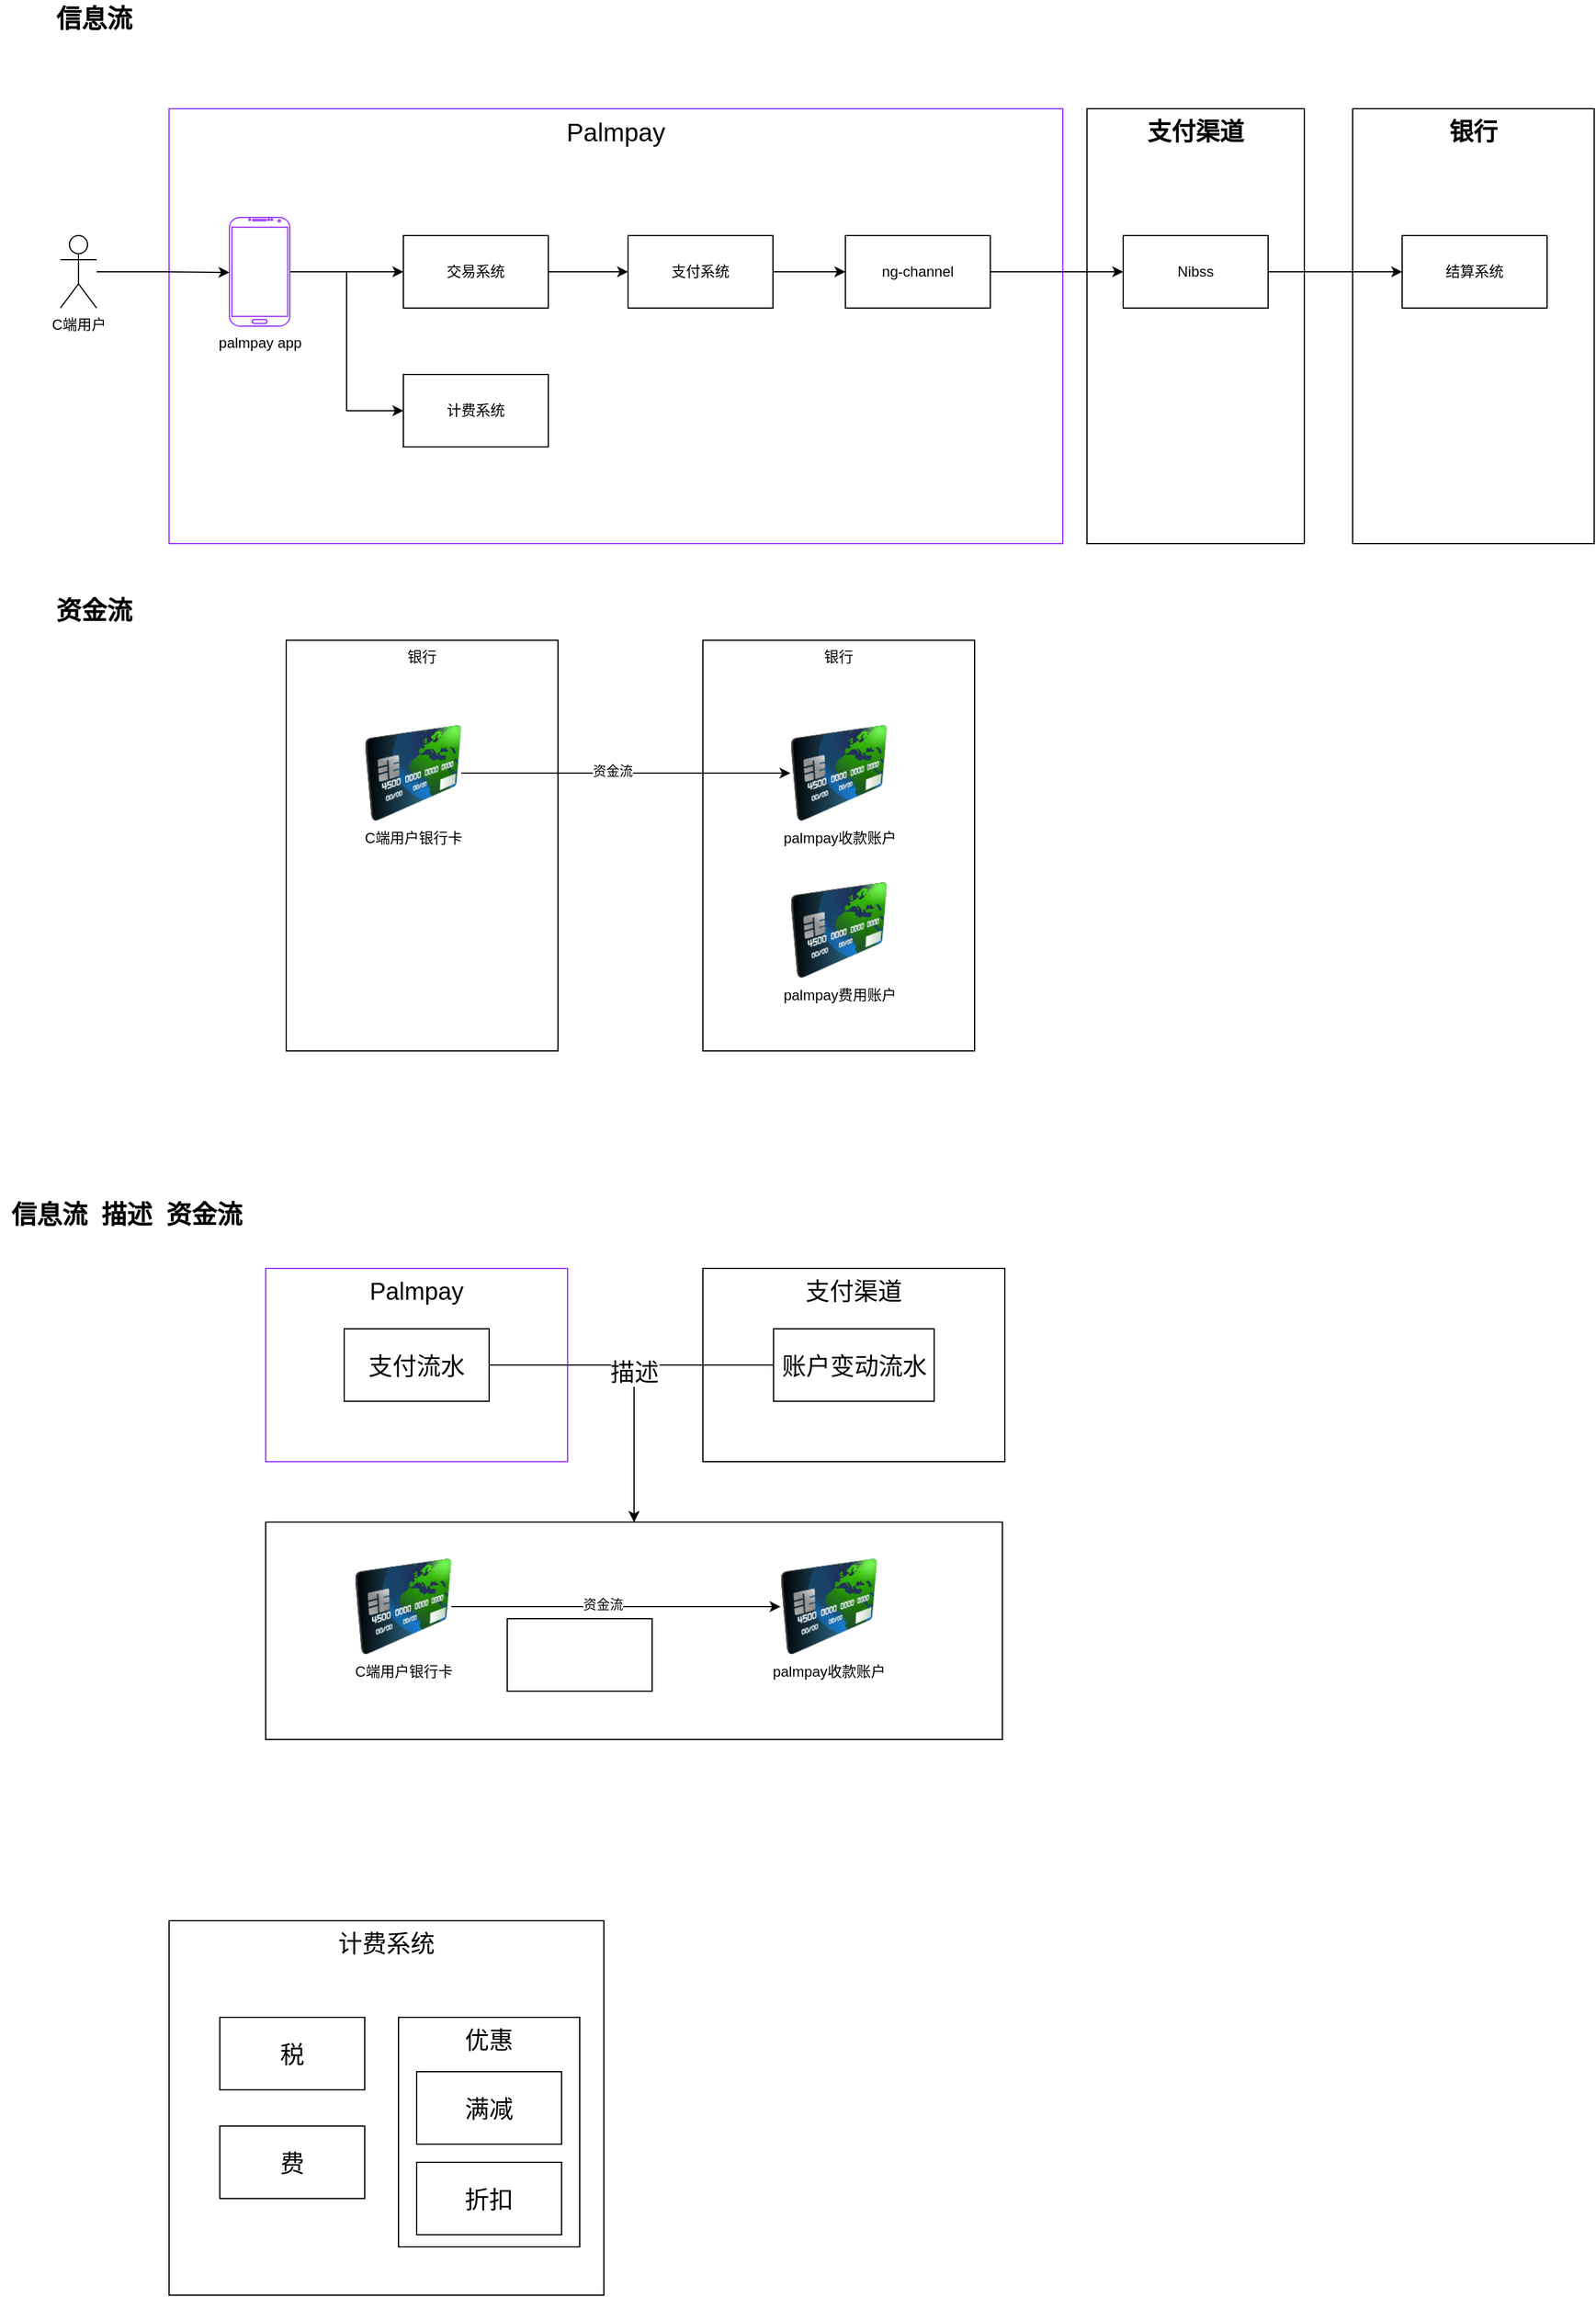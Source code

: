 <mxfile version="20.7.4" type="github">
  <diagram id="4bPIOxXS7Ri6mOKR6sBD" name="第 1 页">
    <mxGraphModel dx="1306" dy="2005" grid="1" gridSize="10" guides="1" tooltips="1" connect="1" arrows="1" fold="1" page="1" pageScale="1" pageWidth="827" pageHeight="1169" math="0" shadow="0">
      <root>
        <mxCell id="0" />
        <mxCell id="1" parent="0" />
        <mxCell id="NlrVx7OgdfCODWQ9weZM-37" value="" style="rounded=0;whiteSpace=wrap;html=1;strokeColor=#000000;fontSize=20;" vertex="1" parent="1">
          <mxGeometry x="240" y="1190" width="610" height="180" as="geometry" />
        </mxCell>
        <mxCell id="NlrVx7OgdfCODWQ9weZM-27" value="支付渠道" style="rounded=0;whiteSpace=wrap;html=1;strokeColor=#000000;fontSize=20;verticalAlign=top;" vertex="1" parent="1">
          <mxGeometry x="602" y="980" width="250" height="160" as="geometry" />
        </mxCell>
        <mxCell id="NlrVx7OgdfCODWQ9weZM-24" value="Palmpay" style="rounded=0;whiteSpace=wrap;html=1;strokeColor=#9933FF;fontSize=21;verticalAlign=top;" vertex="1" parent="1">
          <mxGeometry x="160" y="20" width="740" height="360" as="geometry" />
        </mxCell>
        <mxCell id="NlrVx7OgdfCODWQ9weZM-6" value="支付渠道" style="rounded=0;whiteSpace=wrap;html=1;strokeColor=#000000;verticalAlign=top;fontSize=20;fontStyle=1" vertex="1" parent="1">
          <mxGeometry x="920" y="20" width="180" height="360" as="geometry" />
        </mxCell>
        <mxCell id="NlrVx7OgdfCODWQ9weZM-9" style="edgeStyle=orthogonalEdgeStyle;rounded=0;orthogonalLoop=1;jettySize=auto;html=1;entryX=0;entryY=0.506;entryDx=0;entryDy=0;entryPerimeter=0;" edge="1" parent="1" source="NlrVx7OgdfCODWQ9weZM-1" target="NlrVx7OgdfCODWQ9weZM-2">
          <mxGeometry relative="1" as="geometry" />
        </mxCell>
        <mxCell id="NlrVx7OgdfCODWQ9weZM-1" value="C端用户" style="shape=umlActor;verticalLabelPosition=bottom;verticalAlign=top;html=1;outlineConnect=0;" vertex="1" parent="1">
          <mxGeometry x="70" y="125" width="30" height="60" as="geometry" />
        </mxCell>
        <mxCell id="NlrVx7OgdfCODWQ9weZM-17" style="edgeStyle=orthogonalEdgeStyle;rounded=0;orthogonalLoop=1;jettySize=auto;html=1;entryX=0;entryY=0.5;entryDx=0;entryDy=0;" edge="1" parent="1" source="NlrVx7OgdfCODWQ9weZM-2" target="NlrVx7OgdfCODWQ9weZM-3">
          <mxGeometry relative="1" as="geometry" />
        </mxCell>
        <mxCell id="NlrVx7OgdfCODWQ9weZM-40" style="edgeStyle=orthogonalEdgeStyle;rounded=0;orthogonalLoop=1;jettySize=auto;html=1;entryX=0;entryY=0.5;entryDx=0;entryDy=0;fontSize=20;" edge="1" parent="1" source="NlrVx7OgdfCODWQ9weZM-2" target="NlrVx7OgdfCODWQ9weZM-39">
          <mxGeometry relative="1" as="geometry" />
        </mxCell>
        <mxCell id="NlrVx7OgdfCODWQ9weZM-2" value="palmpay app" style="verticalLabelPosition=bottom;verticalAlign=top;html=1;shadow=0;dashed=0;strokeWidth=1;shape=mxgraph.android.phone2;strokeColor=#9933FF;" vertex="1" parent="1">
          <mxGeometry x="210" y="110" width="50" height="90" as="geometry" />
        </mxCell>
        <mxCell id="NlrVx7OgdfCODWQ9weZM-18" style="edgeStyle=orthogonalEdgeStyle;rounded=0;orthogonalLoop=1;jettySize=auto;html=1;entryX=0;entryY=0.5;entryDx=0;entryDy=0;" edge="1" parent="1" source="NlrVx7OgdfCODWQ9weZM-3" target="NlrVx7OgdfCODWQ9weZM-4">
          <mxGeometry relative="1" as="geometry" />
        </mxCell>
        <mxCell id="NlrVx7OgdfCODWQ9weZM-3" value="交易系统" style="rounded=0;whiteSpace=wrap;html=1;strokeColor=#000000;" vertex="1" parent="1">
          <mxGeometry x="354" y="125" width="120" height="60" as="geometry" />
        </mxCell>
        <mxCell id="NlrVx7OgdfCODWQ9weZM-19" style="edgeStyle=orthogonalEdgeStyle;rounded=0;orthogonalLoop=1;jettySize=auto;html=1;entryX=0;entryY=0.5;entryDx=0;entryDy=0;" edge="1" parent="1" source="NlrVx7OgdfCODWQ9weZM-4" target="NlrVx7OgdfCODWQ9weZM-5">
          <mxGeometry relative="1" as="geometry" />
        </mxCell>
        <mxCell id="NlrVx7OgdfCODWQ9weZM-4" value="支付系统" style="rounded=0;whiteSpace=wrap;html=1;strokeColor=#000000;" vertex="1" parent="1">
          <mxGeometry x="540" y="125" width="120" height="60" as="geometry" />
        </mxCell>
        <mxCell id="NlrVx7OgdfCODWQ9weZM-20" style="edgeStyle=orthogonalEdgeStyle;rounded=0;orthogonalLoop=1;jettySize=auto;html=1;entryX=0;entryY=0.5;entryDx=0;entryDy=0;" edge="1" parent="1" source="NlrVx7OgdfCODWQ9weZM-5" target="NlrVx7OgdfCODWQ9weZM-7">
          <mxGeometry relative="1" as="geometry" />
        </mxCell>
        <mxCell id="NlrVx7OgdfCODWQ9weZM-5" value="ng-channel" style="rounded=0;whiteSpace=wrap;html=1;strokeColor=#000000;" vertex="1" parent="1">
          <mxGeometry x="720" y="125" width="120" height="60" as="geometry" />
        </mxCell>
        <mxCell id="NlrVx7OgdfCODWQ9weZM-8" value="银行" style="rounded=0;whiteSpace=wrap;html=1;strokeColor=#000000;verticalAlign=top;fontSize=20;fontStyle=1" vertex="1" parent="1">
          <mxGeometry x="1140" y="20" width="200" height="360" as="geometry" />
        </mxCell>
        <mxCell id="NlrVx7OgdfCODWQ9weZM-22" style="edgeStyle=orthogonalEdgeStyle;rounded=0;orthogonalLoop=1;jettySize=auto;html=1;entryX=0;entryY=0.5;entryDx=0;entryDy=0;" edge="1" parent="1" source="NlrVx7OgdfCODWQ9weZM-7" target="NlrVx7OgdfCODWQ9weZM-21">
          <mxGeometry relative="1" as="geometry" />
        </mxCell>
        <mxCell id="NlrVx7OgdfCODWQ9weZM-7" value="Nibss" style="rounded=0;whiteSpace=wrap;html=1;strokeColor=#000000;" vertex="1" parent="1">
          <mxGeometry x="950" y="125" width="120" height="60" as="geometry" />
        </mxCell>
        <mxCell id="NlrVx7OgdfCODWQ9weZM-10" value="银行" style="rounded=0;whiteSpace=wrap;html=1;strokeColor=#000000;verticalAlign=top;" vertex="1" parent="1">
          <mxGeometry x="257" y="460" width="225" height="340" as="geometry" />
        </mxCell>
        <mxCell id="NlrVx7OgdfCODWQ9weZM-11" value="银行" style="rounded=0;whiteSpace=wrap;html=1;strokeColor=#000000;verticalAlign=top;" vertex="1" parent="1">
          <mxGeometry x="602" y="460" width="225" height="340" as="geometry" />
        </mxCell>
        <mxCell id="NlrVx7OgdfCODWQ9weZM-15" style="edgeStyle=orthogonalEdgeStyle;rounded=0;orthogonalLoop=1;jettySize=auto;html=1;entryX=0;entryY=0.5;entryDx=0;entryDy=0;" edge="1" parent="1" source="NlrVx7OgdfCODWQ9weZM-12" target="NlrVx7OgdfCODWQ9weZM-13">
          <mxGeometry relative="1" as="geometry" />
        </mxCell>
        <mxCell id="NlrVx7OgdfCODWQ9weZM-16" value="资金流" style="edgeLabel;html=1;align=center;verticalAlign=middle;resizable=0;points=[];" vertex="1" connectable="0" parent="NlrVx7OgdfCODWQ9weZM-15">
          <mxGeometry x="-0.083" y="2" relative="1" as="geometry">
            <mxPoint as="offset" />
          </mxGeometry>
        </mxCell>
        <mxCell id="NlrVx7OgdfCODWQ9weZM-12" value="C端用户银行卡" style="image;html=1;image=img/lib/clip_art/finance/Credit_Card_128x128.png;strokeColor=#000000;" vertex="1" parent="1">
          <mxGeometry x="322" y="530" width="80" height="80" as="geometry" />
        </mxCell>
        <mxCell id="NlrVx7OgdfCODWQ9weZM-13" value="palmpay收款账户" style="image;html=1;image=img/lib/clip_art/finance/Credit_Card_128x128.png;strokeColor=#000000;" vertex="1" parent="1">
          <mxGeometry x="674.5" y="530" width="80" height="80" as="geometry" />
        </mxCell>
        <mxCell id="NlrVx7OgdfCODWQ9weZM-14" value="palmpay费用账户" style="image;html=1;image=img/lib/clip_art/finance/Credit_Card_128x128.png;strokeColor=#000000;" vertex="1" parent="1">
          <mxGeometry x="674.5" y="660" width="80" height="80" as="geometry" />
        </mxCell>
        <mxCell id="NlrVx7OgdfCODWQ9weZM-21" value="结算系统" style="rounded=0;whiteSpace=wrap;html=1;strokeColor=#000000;" vertex="1" parent="1">
          <mxGeometry x="1181" y="125" width="120" height="60" as="geometry" />
        </mxCell>
        <mxCell id="NlrVx7OgdfCODWQ9weZM-23" value="信息流" style="text;html=1;strokeColor=none;fillColor=none;align=center;verticalAlign=middle;whiteSpace=wrap;rounded=0;fontSize=21;fontStyle=1" vertex="1" parent="1">
          <mxGeometry x="50" y="-70" width="96" height="30" as="geometry" />
        </mxCell>
        <mxCell id="NlrVx7OgdfCODWQ9weZM-25" value="资金流" style="text;html=1;strokeColor=none;fillColor=none;align=center;verticalAlign=middle;whiteSpace=wrap;rounded=0;fontSize=21;fontStyle=1" vertex="1" parent="1">
          <mxGeometry x="50" y="420" width="96" height="30" as="geometry" />
        </mxCell>
        <mxCell id="NlrVx7OgdfCODWQ9weZM-26" value="Palmpay" style="rounded=0;whiteSpace=wrap;html=1;strokeColor=#9933FF;fontSize=20;verticalAlign=top;" vertex="1" parent="1">
          <mxGeometry x="240" y="980" width="250" height="160" as="geometry" />
        </mxCell>
        <mxCell id="NlrVx7OgdfCODWQ9weZM-38" style="edgeStyle=orthogonalEdgeStyle;rounded=0;orthogonalLoop=1;jettySize=auto;html=1;entryX=0.5;entryY=0;entryDx=0;entryDy=0;fontSize=20;exitX=0;exitY=0.5;exitDx=0;exitDy=0;" edge="1" parent="1" source="NlrVx7OgdfCODWQ9weZM-30" target="NlrVx7OgdfCODWQ9weZM-37">
          <mxGeometry relative="1" as="geometry" />
        </mxCell>
        <mxCell id="NlrVx7OgdfCODWQ9weZM-28" value="信息流&amp;nbsp; 描述&amp;nbsp; 资金流" style="text;html=1;strokeColor=none;fillColor=none;align=center;verticalAlign=middle;whiteSpace=wrap;rounded=0;fontSize=21;fontStyle=1" vertex="1" parent="1">
          <mxGeometry x="20" y="920" width="210" height="30" as="geometry" />
        </mxCell>
        <mxCell id="NlrVx7OgdfCODWQ9weZM-36" value="描述" style="edgeStyle=orthogonalEdgeStyle;rounded=0;orthogonalLoop=1;jettySize=auto;html=1;fontSize=20;entryX=0.5;entryY=0;entryDx=0;entryDy=0;exitX=1;exitY=0.5;exitDx=0;exitDy=0;" edge="1" parent="1" source="NlrVx7OgdfCODWQ9weZM-29" target="NlrVx7OgdfCODWQ9weZM-37">
          <mxGeometry relative="1" as="geometry">
            <mxPoint x="520" y="1200" as="targetPoint" />
          </mxGeometry>
        </mxCell>
        <mxCell id="NlrVx7OgdfCODWQ9weZM-29" value="支付流水" style="rounded=0;whiteSpace=wrap;html=1;strokeColor=#000000;fontSize=20;" vertex="1" parent="1">
          <mxGeometry x="305" y="1030" width="120" height="60" as="geometry" />
        </mxCell>
        <mxCell id="NlrVx7OgdfCODWQ9weZM-30" value="账户变动流水" style="rounded=0;whiteSpace=wrap;html=1;strokeColor=#000000;fontSize=20;" vertex="1" parent="1">
          <mxGeometry x="660.5" y="1030" width="133" height="60" as="geometry" />
        </mxCell>
        <mxCell id="NlrVx7OgdfCODWQ9weZM-32" style="edgeStyle=orthogonalEdgeStyle;rounded=0;orthogonalLoop=1;jettySize=auto;html=1;entryX=0;entryY=0.5;entryDx=0;entryDy=0;" edge="1" parent="1" source="NlrVx7OgdfCODWQ9weZM-34" target="NlrVx7OgdfCODWQ9weZM-35">
          <mxGeometry relative="1" as="geometry" />
        </mxCell>
        <mxCell id="NlrVx7OgdfCODWQ9weZM-33" value="资金流" style="edgeLabel;html=1;align=center;verticalAlign=middle;resizable=0;points=[];" vertex="1" connectable="0" parent="NlrVx7OgdfCODWQ9weZM-32">
          <mxGeometry x="-0.083" y="2" relative="1" as="geometry">
            <mxPoint as="offset" />
          </mxGeometry>
        </mxCell>
        <mxCell id="NlrVx7OgdfCODWQ9weZM-34" value="C端用户银行卡" style="image;html=1;image=img/lib/clip_art/finance/Credit_Card_128x128.png;strokeColor=#000000;" vertex="1" parent="1">
          <mxGeometry x="313.75" y="1220" width="80" height="80" as="geometry" />
        </mxCell>
        <mxCell id="NlrVx7OgdfCODWQ9weZM-35" value="palmpay收款账户" style="image;html=1;image=img/lib/clip_art/finance/Credit_Card_128x128.png;strokeColor=#000000;" vertex="1" parent="1">
          <mxGeometry x="666.25" y="1220" width="80" height="80" as="geometry" />
        </mxCell>
        <mxCell id="NlrVx7OgdfCODWQ9weZM-39" value="计费系统" style="rounded=0;whiteSpace=wrap;html=1;strokeColor=#000000;" vertex="1" parent="1">
          <mxGeometry x="354" y="240" width="120" height="60" as="geometry" />
        </mxCell>
        <mxCell id="NlrVx7OgdfCODWQ9weZM-41" value="" style="shape=image;html=1;verticalAlign=top;verticalLabelPosition=bottom;labelBackgroundColor=#ffffff;imageAspect=0;aspect=fixed;image=https://cdn4.iconfinder.com/data/icons/aiga-symbol-signs/441/aiga_cashier-128.png;strokeColor=#000000;fontSize=20;" vertex="1" parent="1">
          <mxGeometry x="510" y="585" width="40" height="40" as="geometry" />
        </mxCell>
        <mxCell id="NlrVx7OgdfCODWQ9weZM-42" value="" style="shape=image;html=1;verticalAlign=top;verticalLabelPosition=bottom;labelBackgroundColor=#ffffff;imageAspect=0;aspect=fixed;image=https://cdn2.iconfinder.com/data/icons/social-media-and-payment/64/-69-128.png;strokeColor=#000000;fontSize=20;" vertex="1" parent="1">
          <mxGeometry x="942" y="252" width="128" height="128" as="geometry" />
        </mxCell>
        <mxCell id="NlrVx7OgdfCODWQ9weZM-54" value="" style="rounded=0;whiteSpace=wrap;html=1;strokeColor=#000000;fontSize=20;" vertex="1" parent="1">
          <mxGeometry x="440" y="1270" width="120" height="60" as="geometry" />
        </mxCell>
        <mxCell id="NlrVx7OgdfCODWQ9weZM-55" value="计费系统" style="rounded=0;whiteSpace=wrap;html=1;strokeColor=#000000;fontSize=20;verticalAlign=top;" vertex="1" parent="1">
          <mxGeometry x="160" y="1520" width="360" height="310" as="geometry" />
        </mxCell>
        <mxCell id="NlrVx7OgdfCODWQ9weZM-56" value="税" style="rounded=0;whiteSpace=wrap;html=1;strokeColor=#000000;fontSize=20;" vertex="1" parent="1">
          <mxGeometry x="202" y="1600" width="120" height="60" as="geometry" />
        </mxCell>
        <mxCell id="NlrVx7OgdfCODWQ9weZM-57" value="费" style="rounded=0;whiteSpace=wrap;html=1;strokeColor=#000000;fontSize=20;" vertex="1" parent="1">
          <mxGeometry x="202" y="1690" width="120" height="60" as="geometry" />
        </mxCell>
        <mxCell id="NlrVx7OgdfCODWQ9weZM-58" value="优惠" style="rounded=0;whiteSpace=wrap;html=1;strokeColor=#000000;fontSize=20;verticalAlign=top;" vertex="1" parent="1">
          <mxGeometry x="350" y="1600" width="150" height="190" as="geometry" />
        </mxCell>
        <mxCell id="NlrVx7OgdfCODWQ9weZM-59" value="满减" style="rounded=0;whiteSpace=wrap;html=1;strokeColor=#000000;fontSize=20;" vertex="1" parent="1">
          <mxGeometry x="365" y="1645" width="120" height="60" as="geometry" />
        </mxCell>
        <mxCell id="NlrVx7OgdfCODWQ9weZM-60" value="折扣" style="rounded=0;whiteSpace=wrap;html=1;strokeColor=#000000;fontSize=20;" vertex="1" parent="1">
          <mxGeometry x="365" y="1720" width="120" height="60" as="geometry" />
        </mxCell>
      </root>
    </mxGraphModel>
  </diagram>
</mxfile>
